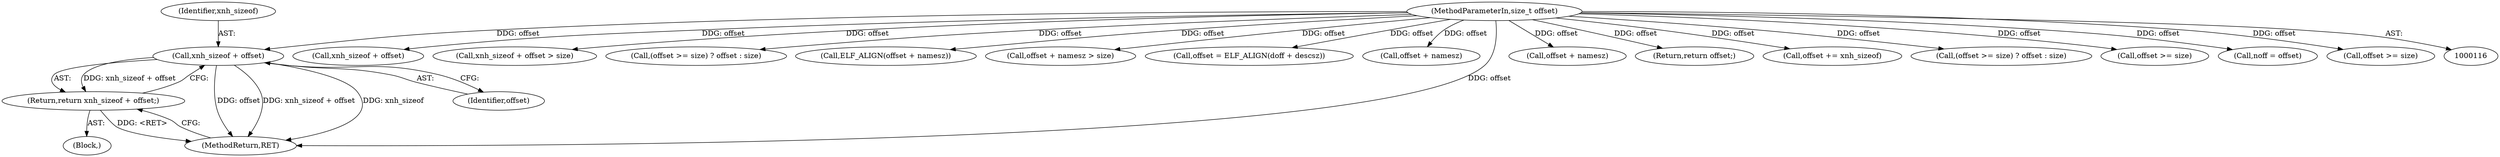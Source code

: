 digraph "0_file_ce90e05774dd77d86cfc8dfa6da57b32816841c4_2@API" {
"1000146" [label="(Call,xnh_sizeof + offset)"];
"1000119" [label="(MethodParameterIn,size_t offset)"];
"1000145" [label="(Return,return xnh_sizeof + offset;)"];
"1000146" [label="(Call,xnh_sizeof + offset)"];
"1000148" [label="(Identifier,offset)"];
"1000140" [label="(Call,xnh_sizeof + offset)"];
"1000119" [label="(MethodParameterIn,size_t offset)"];
"1000139" [label="(Call,xnh_sizeof + offset > size)"];
"1000177" [label="(Call,(offset >= size) ? offset : size)"];
"1000145" [label="(Return,return xnh_sizeof + offset;)"];
"1000218" [label="(Call,ELF_ALIGN(offset + namesz))"];
"1000223" [label="(Call,offset + namesz > size)"];
"1000231" [label="(Call,offset = ELF_ALIGN(doff + descsz))"];
"1000224" [label="(Call,offset + namesz)"];
"1000219" [label="(Call,offset + namesz)"];
"1001242" [label="(Return,return offset;)"];
"1000158" [label="(Call,offset += xnh_sizeof)"];
"1000245" [label="(Call,(offset >= size) ? offset : size)"];
"1000246" [label="(Call,offset >= size)"];
"1000213" [label="(Call,noff = offset)"];
"1000147" [label="(Identifier,xnh_sizeof)"];
"1000178" [label="(Call,offset >= size)"];
"1000144" [label="(Block,)"];
"1001244" [label="(MethodReturn,RET)"];
"1000146" -> "1000145"  [label="AST: "];
"1000146" -> "1000148"  [label="CFG: "];
"1000147" -> "1000146"  [label="AST: "];
"1000148" -> "1000146"  [label="AST: "];
"1000145" -> "1000146"  [label="CFG: "];
"1000146" -> "1001244"  [label="DDG: offset"];
"1000146" -> "1001244"  [label="DDG: xnh_sizeof + offset"];
"1000146" -> "1001244"  [label="DDG: xnh_sizeof"];
"1000146" -> "1000145"  [label="DDG: xnh_sizeof + offset"];
"1000119" -> "1000146"  [label="DDG: offset"];
"1000119" -> "1000116"  [label="AST: "];
"1000119" -> "1001244"  [label="DDG: offset"];
"1000119" -> "1000139"  [label="DDG: offset"];
"1000119" -> "1000140"  [label="DDG: offset"];
"1000119" -> "1000158"  [label="DDG: offset"];
"1000119" -> "1000177"  [label="DDG: offset"];
"1000119" -> "1000178"  [label="DDG: offset"];
"1000119" -> "1000213"  [label="DDG: offset"];
"1000119" -> "1000218"  [label="DDG: offset"];
"1000119" -> "1000219"  [label="DDG: offset"];
"1000119" -> "1000223"  [label="DDG: offset"];
"1000119" -> "1000224"  [label="DDG: offset"];
"1000119" -> "1000231"  [label="DDG: offset"];
"1000119" -> "1000245"  [label="DDG: offset"];
"1000119" -> "1000246"  [label="DDG: offset"];
"1000119" -> "1001242"  [label="DDG: offset"];
"1000145" -> "1000144"  [label="AST: "];
"1001244" -> "1000145"  [label="CFG: "];
"1000145" -> "1001244"  [label="DDG: <RET>"];
}
